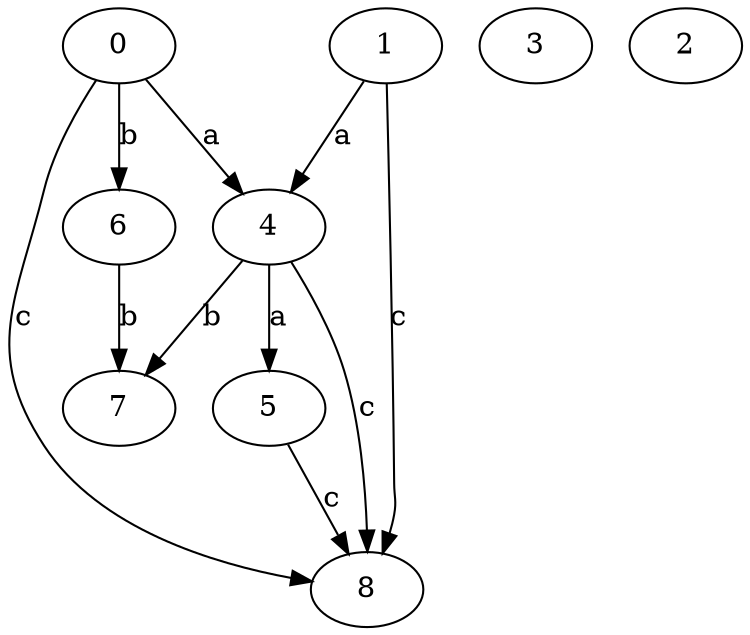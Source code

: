 strict digraph  {
0;
3;
4;
5;
6;
1;
7;
8;
2;
0 -> 4  [label=a];
0 -> 6  [label=b];
0 -> 8  [label=c];
4 -> 5  [label=a];
4 -> 7  [label=b];
4 -> 8  [label=c];
5 -> 8  [label=c];
6 -> 7  [label=b];
1 -> 4  [label=a];
1 -> 8  [label=c];
}

